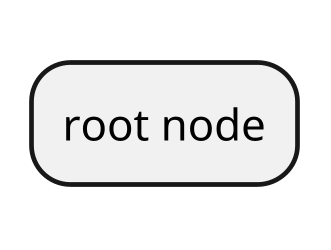 {
  "sha1": "3wbmci3kuhxp2y8s42n4kxe5av826y",
  "insertion": {
    "when": "2024-05-30T20:48:20.370Z",
    "user": "plantuml@gmail.com"
  }
}
@startmindmap
skinparam dpi 300
* root node
@endmindmap

